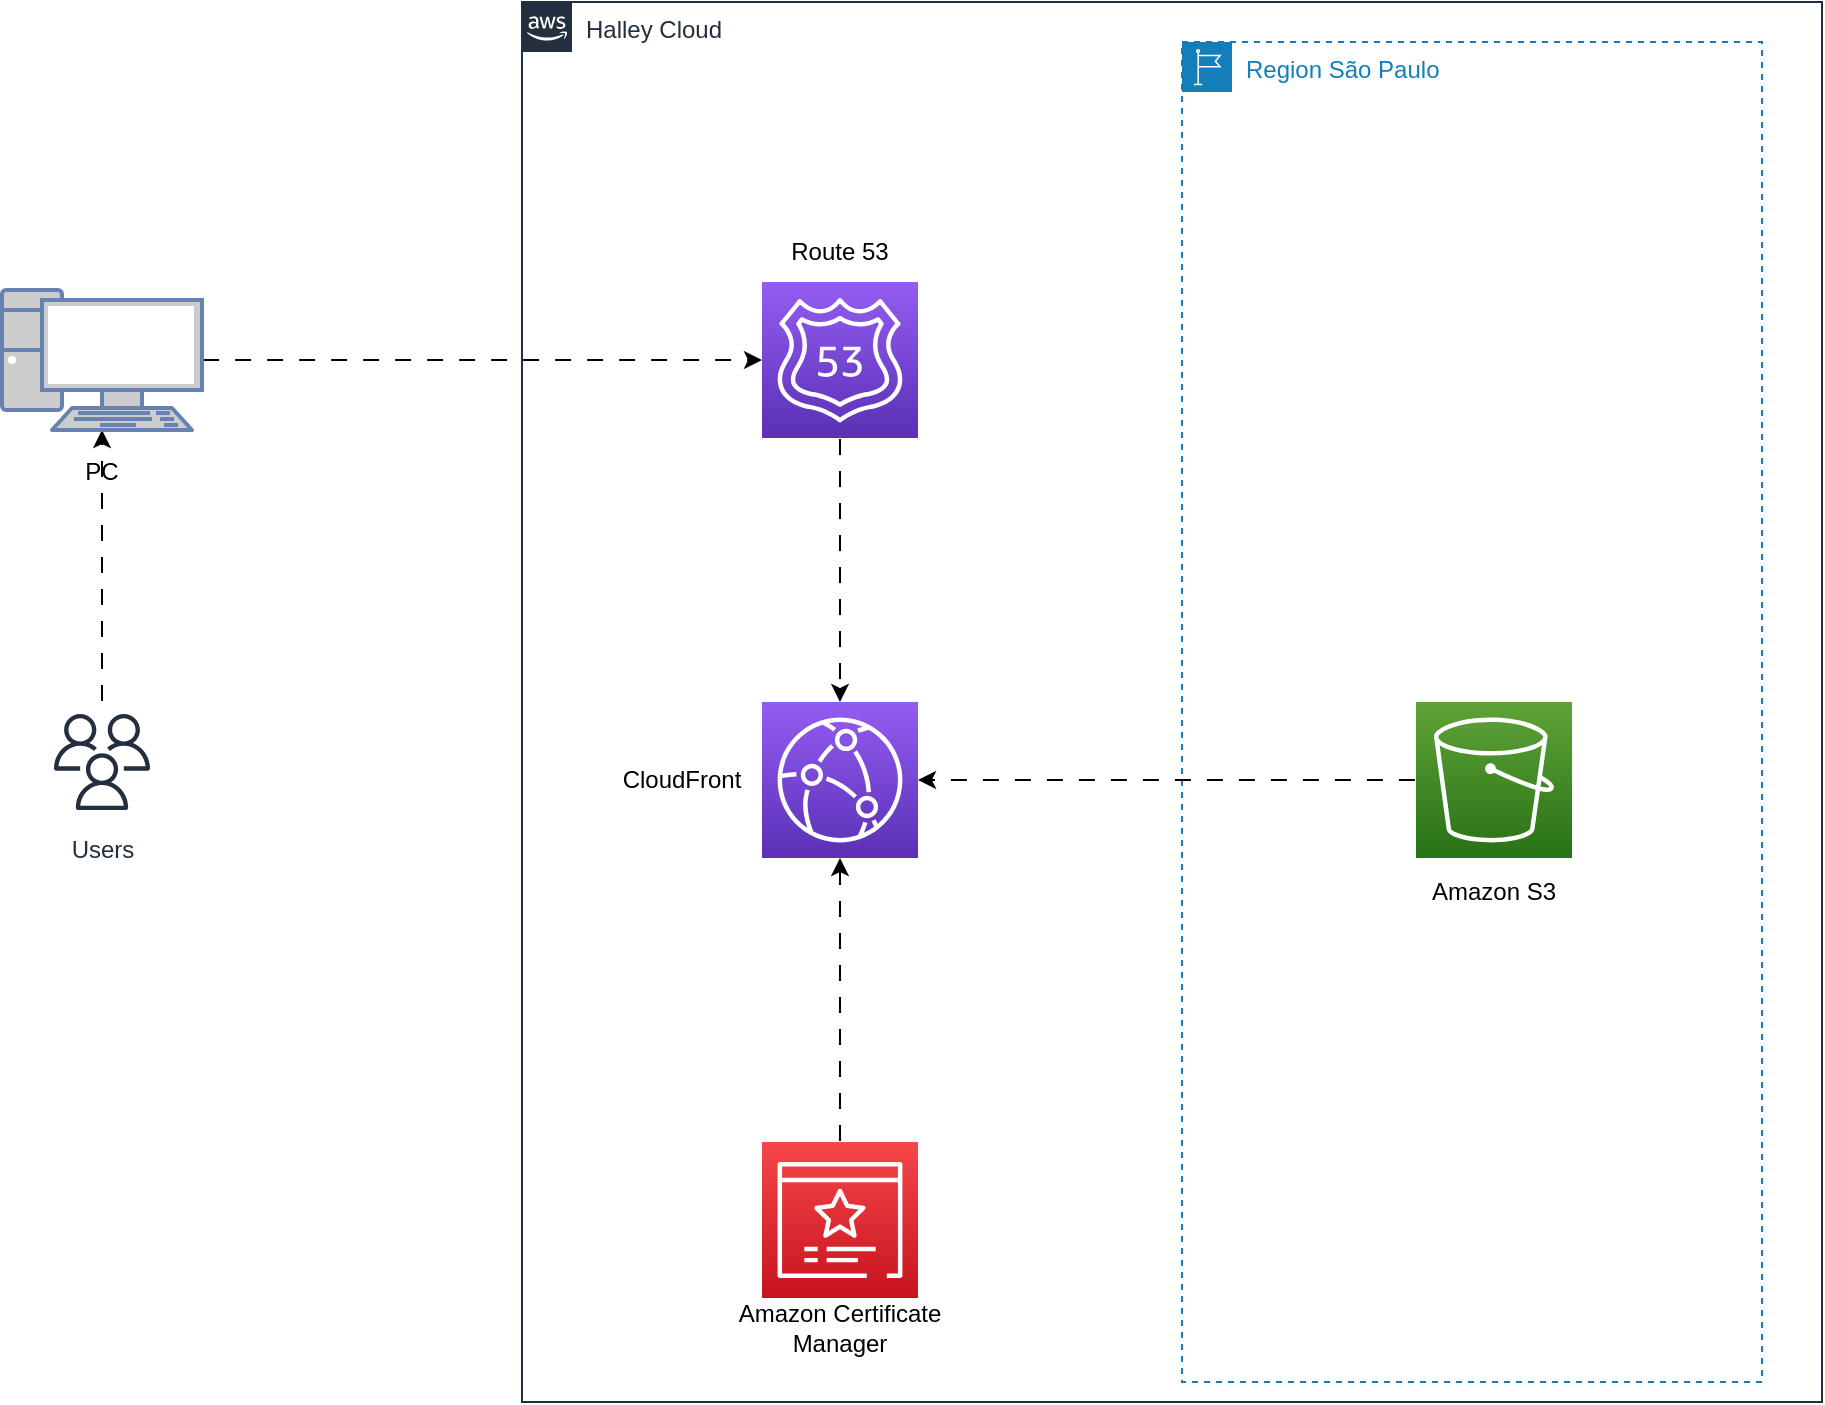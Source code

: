 <mxfile version="21.7.2" type="github">
  <diagram id="Ht1M8jgEwFfnCIfOTk4-" name="Page-1">
    <mxGraphModel dx="1354" dy="578" grid="1" gridSize="10" guides="1" tooltips="1" connect="1" arrows="1" fold="1" page="1" pageScale="1" pageWidth="1169" pageHeight="827" math="0" shadow="0">
      <root>
        <mxCell id="0" />
        <mxCell id="1" parent="0" />
        <mxCell id="9Y4qasNTkNWfP-TO7m-Q-51" style="edgeStyle=orthogonalEdgeStyle;rounded=0;orthogonalLoop=1;jettySize=auto;html=1;flowAnimation=1;" parent="1" source="9Y4qasNTkNWfP-TO7m-Q-2" target="9Y4qasNTkNWfP-TO7m-Q-49" edge="1">
          <mxGeometry relative="1" as="geometry" />
        </mxCell>
        <mxCell id="9Y4qasNTkNWfP-TO7m-Q-2" value="Users" style="sketch=0;outlineConnect=0;fontColor=#232F3E;gradientColor=none;strokeColor=#232F3E;fillColor=#ffffff;dashed=0;verticalLabelPosition=bottom;verticalAlign=top;align=center;html=1;fontSize=12;fontStyle=0;aspect=fixed;shape=mxgraph.aws4.resourceIcon;resIcon=mxgraph.aws4.users;" parent="1" vertex="1">
          <mxGeometry x="210" y="380" width="60" height="60" as="geometry" />
        </mxCell>
        <mxCell id="9Y4qasNTkNWfP-TO7m-Q-3" value="Halley Cloud" style="points=[[0,0],[0.25,0],[0.5,0],[0.75,0],[1,0],[1,0.25],[1,0.5],[1,0.75],[1,1],[0.75,1],[0.5,1],[0.25,1],[0,1],[0,0.75],[0,0.5],[0,0.25]];outlineConnect=0;gradientColor=none;html=1;whiteSpace=wrap;fontSize=12;fontStyle=0;container=1;pointerEvents=0;collapsible=0;recursiveResize=0;shape=mxgraph.aws4.group;grIcon=mxgraph.aws4.group_aws_cloud_alt;strokeColor=#232F3E;fillColor=none;verticalAlign=top;align=left;spacingLeft=30;fontColor=#232F3E;dashed=0;" parent="1" vertex="1">
          <mxGeometry x="450" y="30" width="650" height="700" as="geometry" />
        </mxCell>
        <mxCell id="9Y4qasNTkNWfP-TO7m-Q-38" value="" style="sketch=0;points=[[0,0,0],[0.25,0,0],[0.5,0,0],[0.75,0,0],[1,0,0],[0,1,0],[0.25,1,0],[0.5,1,0],[0.75,1,0],[1,1,0],[0,0.25,0],[0,0.5,0],[0,0.75,0],[1,0.25,0],[1,0.5,0],[1,0.75,0]];outlineConnect=0;fontColor=#232F3E;gradientColor=#945DF2;gradientDirection=north;fillColor=#5A30B5;strokeColor=#ffffff;dashed=0;verticalLabelPosition=bottom;verticalAlign=top;align=center;html=1;fontSize=12;fontStyle=0;aspect=fixed;shape=mxgraph.aws4.resourceIcon;resIcon=mxgraph.aws4.cloudfront;" parent="9Y4qasNTkNWfP-TO7m-Q-3" vertex="1">
          <mxGeometry x="120" y="350" width="78" height="78" as="geometry" />
        </mxCell>
        <mxCell id="9Y4qasNTkNWfP-TO7m-Q-39" style="edgeStyle=orthogonalEdgeStyle;rounded=0;orthogonalLoop=1;jettySize=auto;html=1;flowAnimation=1;" parent="9Y4qasNTkNWfP-TO7m-Q-3" source="9Y4qasNTkNWfP-TO7m-Q-40" target="9Y4qasNTkNWfP-TO7m-Q-38" edge="1">
          <mxGeometry relative="1" as="geometry" />
        </mxCell>
        <mxCell id="9Y4qasNTkNWfP-TO7m-Q-40" value="" style="sketch=0;points=[[0,0,0],[0.25,0,0],[0.5,0,0],[0.75,0,0],[1,0,0],[0,1,0],[0.25,1,0],[0.5,1,0],[0.75,1,0],[1,1,0],[0,0.25,0],[0,0.5,0],[0,0.75,0],[1,0.25,0],[1,0.5,0],[1,0.75,0]];outlineConnect=0;fontColor=#232F3E;gradientColor=#945DF2;gradientDirection=north;fillColor=#5A30B5;strokeColor=#ffffff;dashed=0;verticalLabelPosition=bottom;verticalAlign=top;align=center;html=1;fontSize=12;fontStyle=0;aspect=fixed;shape=mxgraph.aws4.resourceIcon;resIcon=mxgraph.aws4.route_53;" parent="9Y4qasNTkNWfP-TO7m-Q-3" vertex="1">
          <mxGeometry x="120" y="140" width="78" height="78" as="geometry" />
        </mxCell>
        <mxCell id="9Y4qasNTkNWfP-TO7m-Q-42" value="Route 53" style="text;html=1;strokeColor=none;fillColor=none;align=center;verticalAlign=middle;whiteSpace=wrap;rounded=0;" parent="9Y4qasNTkNWfP-TO7m-Q-3" vertex="1">
          <mxGeometry x="109" y="110" width="100" height="30" as="geometry" />
        </mxCell>
        <mxCell id="9Y4qasNTkNWfP-TO7m-Q-43" value="CloudFront" style="text;html=1;strokeColor=none;fillColor=none;align=center;verticalAlign=middle;whiteSpace=wrap;rounded=0;" parent="9Y4qasNTkNWfP-TO7m-Q-3" vertex="1">
          <mxGeometry x="30" y="374" width="100" height="30" as="geometry" />
        </mxCell>
        <mxCell id="Aq1cYlGCy7uM0in36MkD-1" style="edgeStyle=orthogonalEdgeStyle;rounded=0;orthogonalLoop=1;jettySize=auto;html=1;entryX=0.5;entryY=1;entryDx=0;entryDy=0;entryPerimeter=0;flowAnimation=1;" edge="1" parent="9Y4qasNTkNWfP-TO7m-Q-3" source="9Y4qasNTkNWfP-TO7m-Q-52" target="9Y4qasNTkNWfP-TO7m-Q-38">
          <mxGeometry relative="1" as="geometry" />
        </mxCell>
        <mxCell id="9Y4qasNTkNWfP-TO7m-Q-52" value="" style="sketch=0;points=[[0,0,0],[0.25,0,0],[0.5,0,0],[0.75,0,0],[1,0,0],[0,1,0],[0.25,1,0],[0.5,1,0],[0.75,1,0],[1,1,0],[0,0.25,0],[0,0.5,0],[0,0.75,0],[1,0.25,0],[1,0.5,0],[1,0.75,0]];outlineConnect=0;fontColor=#232F3E;gradientColor=#F54749;gradientDirection=north;fillColor=#C7131F;strokeColor=#ffffff;dashed=0;verticalLabelPosition=bottom;verticalAlign=top;align=center;html=1;fontSize=12;fontStyle=0;aspect=fixed;shape=mxgraph.aws4.resourceIcon;resIcon=mxgraph.aws4.certificate_manager_3;" parent="9Y4qasNTkNWfP-TO7m-Q-3" vertex="1">
          <mxGeometry x="120" y="570" width="78" height="78" as="geometry" />
        </mxCell>
        <mxCell id="9Y4qasNTkNWfP-TO7m-Q-4" value="Region São Paulo" style="points=[[0,0],[0.25,0],[0.5,0],[0.75,0],[1,0],[1,0.25],[1,0.5],[1,0.75],[1,1],[0.75,1],[0.5,1],[0.25,1],[0,1],[0,0.75],[0,0.5],[0,0.25]];outlineConnect=0;gradientColor=none;html=1;whiteSpace=wrap;fontSize=12;fontStyle=0;container=1;pointerEvents=0;collapsible=0;recursiveResize=0;shape=mxgraph.aws4.group;grIcon=mxgraph.aws4.group_region;strokeColor=#147EBA;fillColor=none;verticalAlign=top;align=left;spacingLeft=30;fontColor=#147EBA;dashed=1;" parent="9Y4qasNTkNWfP-TO7m-Q-3" vertex="1">
          <mxGeometry x="330" y="20" width="290" height="670" as="geometry" />
        </mxCell>
        <mxCell id="9Y4qasNTkNWfP-TO7m-Q-33" value="" style="sketch=0;points=[[0,0,0],[0.25,0,0],[0.5,0,0],[0.75,0,0],[1,0,0],[0,1,0],[0.25,1,0],[0.5,1,0],[0.75,1,0],[1,1,0],[0,0.25,0],[0,0.5,0],[0,0.75,0],[1,0.25,0],[1,0.5,0],[1,0.75,0]];outlineConnect=0;fontColor=#232F3E;gradientColor=#60A337;gradientDirection=north;fillColor=#277116;strokeColor=#ffffff;dashed=0;verticalLabelPosition=bottom;verticalAlign=top;align=center;html=1;fontSize=12;fontStyle=0;aspect=fixed;shape=mxgraph.aws4.resourceIcon;resIcon=mxgraph.aws4.s3;" parent="9Y4qasNTkNWfP-TO7m-Q-4" vertex="1">
          <mxGeometry x="117" y="330" width="78" height="78" as="geometry" />
        </mxCell>
        <mxCell id="9Y4qasNTkNWfP-TO7m-Q-34" value="Amazon S3" style="text;html=1;strokeColor=none;fillColor=none;align=center;verticalAlign=middle;whiteSpace=wrap;rounded=0;" parent="9Y4qasNTkNWfP-TO7m-Q-4" vertex="1">
          <mxGeometry x="106" y="410" width="100" height="30" as="geometry" />
        </mxCell>
        <mxCell id="9Y4qasNTkNWfP-TO7m-Q-57" style="edgeStyle=orthogonalEdgeStyle;rounded=0;orthogonalLoop=1;jettySize=auto;html=1;entryX=1;entryY=0.5;entryDx=0;entryDy=0;entryPerimeter=0;flowAnimation=1;" parent="9Y4qasNTkNWfP-TO7m-Q-3" source="9Y4qasNTkNWfP-TO7m-Q-33" target="9Y4qasNTkNWfP-TO7m-Q-38" edge="1">
          <mxGeometry relative="1" as="geometry">
            <Array as="points">
              <mxPoint x="475" y="389" />
            </Array>
          </mxGeometry>
        </mxCell>
        <mxCell id="9Y4qasNTkNWfP-TO7m-Q-60" value="Amazon Certificate Manager" style="text;html=1;strokeColor=none;fillColor=none;align=center;verticalAlign=middle;whiteSpace=wrap;rounded=0;" parent="9Y4qasNTkNWfP-TO7m-Q-3" vertex="1">
          <mxGeometry x="99" y="648" width="120" height="30" as="geometry" />
        </mxCell>
        <mxCell id="9Y4qasNTkNWfP-TO7m-Q-50" style="edgeStyle=orthogonalEdgeStyle;rounded=0;orthogonalLoop=1;jettySize=auto;html=1;flowAnimation=1;" parent="1" source="9Y4qasNTkNWfP-TO7m-Q-49" target="9Y4qasNTkNWfP-TO7m-Q-40" edge="1">
          <mxGeometry relative="1" as="geometry" />
        </mxCell>
        <mxCell id="9Y4qasNTkNWfP-TO7m-Q-49" value="" style="fontColor=#0066CC;verticalAlign=top;verticalLabelPosition=bottom;labelPosition=center;align=center;html=1;outlineConnect=0;fillColor=#CCCCCC;strokeColor=#6881B3;gradientColor=none;gradientDirection=north;strokeWidth=2;shape=mxgraph.networks.pc;" parent="1" vertex="1">
          <mxGeometry x="190" y="174" width="100" height="70" as="geometry" />
        </mxCell>
        <mxCell id="9Y4qasNTkNWfP-TO7m-Q-59" value="PC" style="text;html=1;strokeColor=none;fillColor=none;align=center;verticalAlign=middle;whiteSpace=wrap;rounded=0;" parent="1" vertex="1">
          <mxGeometry x="190" y="250" width="100" height="30" as="geometry" />
        </mxCell>
      </root>
    </mxGraphModel>
  </diagram>
</mxfile>
